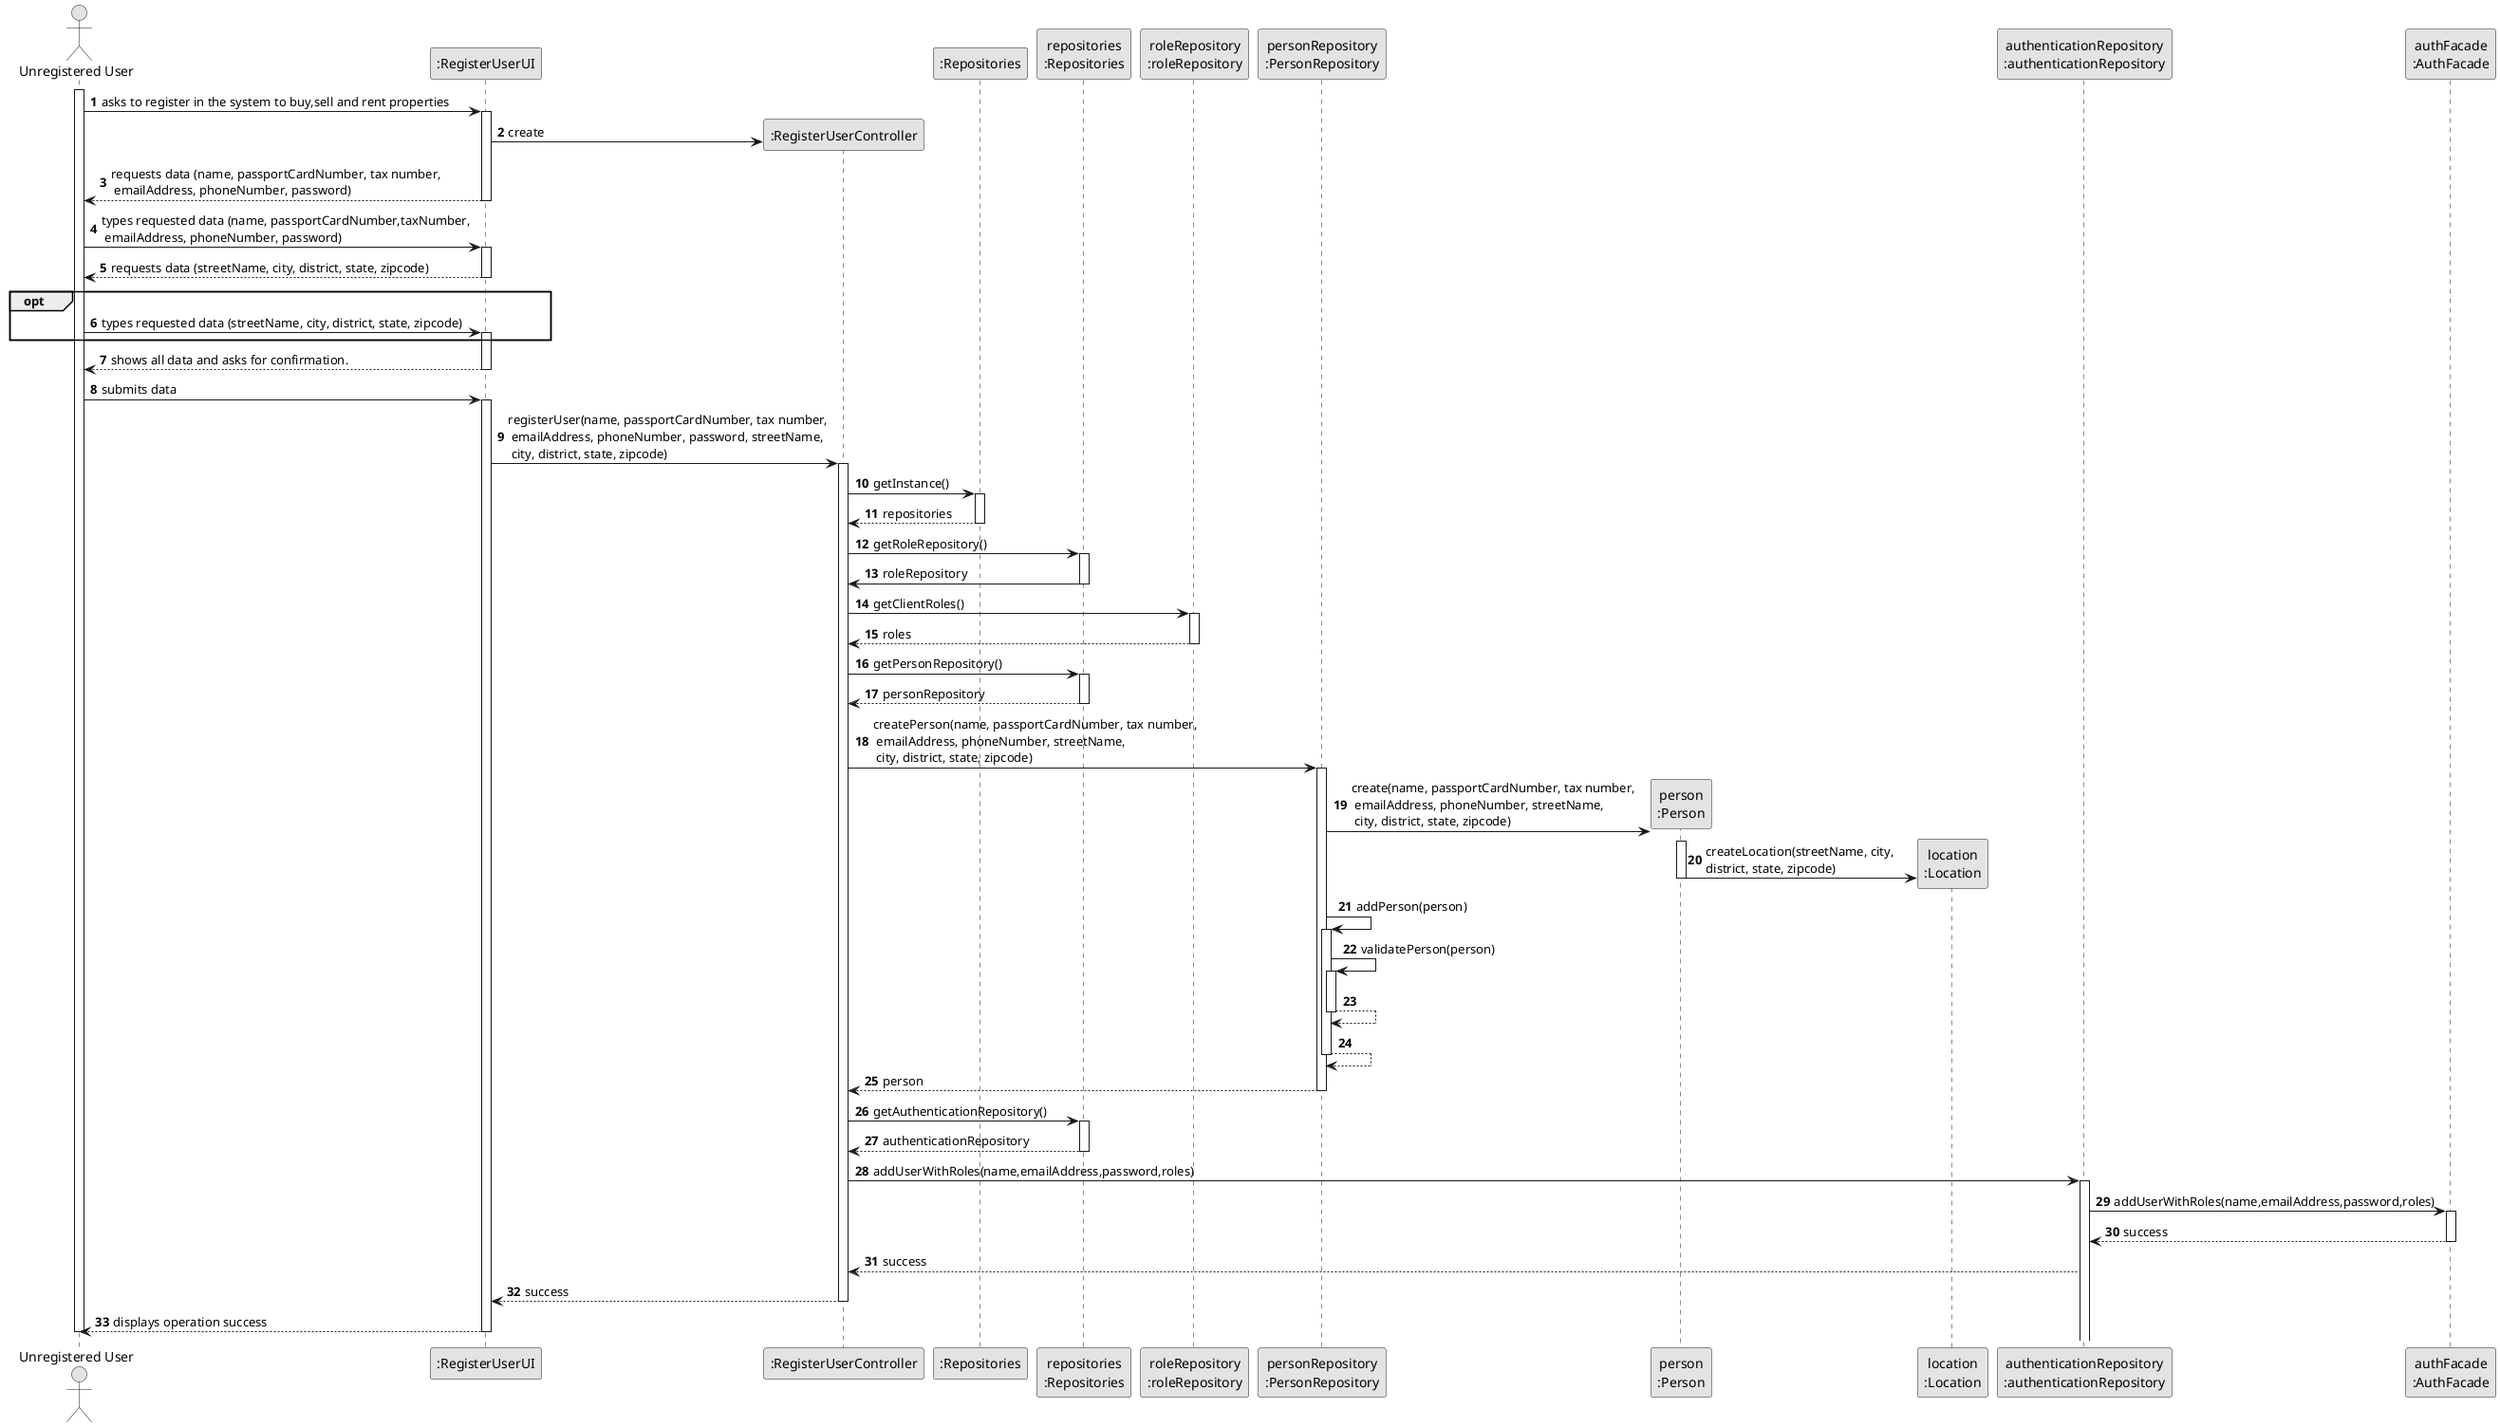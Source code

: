 @startuml
skinparam monochrome true
skinparam packageStyle rectangle
skinparam shadowing false

autonumber

'hide footbox
actor "Unregistered User" as ADM
participant ":RegisterUserUI" as UI
participant ":RegisterUserController" as CTRL
participant ":Repositories" as RepositorySingleton
participant "repositories\n:Repositories" as PLAT
participant "roleRepository\n:roleRepository" as RoleRepository
participant "personRepository\n:PersonRepository" as PERSONREP
participant "person\n:Person" as PERSON
participant "location\n:Location" as LOCATION
participant "authenticationRepository\n:authenticationRepository" as AUTHREP
participant "authFacade\n:AuthFacade"  as AUTHFACADE



activate ADM

    ADM -> UI : asks to register in the system to buy,sell and rent properties
    activate UI

    UI -> CTRL**: create

    UI --> ADM : requests data (name, passportCardNumber, tax number,\n emailAddress, phoneNumber, password)
    deactivate UI

    ADM -> UI : types requested data (name, passportCardNumber,taxNumber,\n emailAddress, phoneNumber, password)
    activate UI

    UI --> ADM : requests data (streetName, city, district, state, zipcode)
    deactivate UI

    opt
    ADM -> UI : types requested data (streetName, city, district, state, zipcode)
    activate UI
    end opt

    UI --> ADM : shows all data and asks for confirmation.
    deactivate UI

    ADM -> UI : submits data
    activate UI

    UI -> CTRL : registerUser(name, passportCardNumber, tax number,\n emailAddress, phoneNumber, password, streetName,\n city, district, state, zipcode)
    activate CTRL

    CTRL -> RepositorySingleton : getInstance()
            activate RepositorySingleton

                RepositorySingleton --> CTRL: repositories
            deactivate RepositorySingleton

            CTRL -> PLAT : getRoleRepository()
            activate PLAT

                PLAT -> CTRL : roleRepository
            deactivate PLAT


            CTRL -> RoleRepository : getClientRoles()
            activate RoleRepository

                RoleRepository --> CTRL : roles
            deactivate RoleRepository

            CTRL -> PLAT : getPersonRepository()
            activate PLAT

            PLAT --> CTRL : personRepository
            deactivate PLAT

            CTRL -> PERSONREP : createPerson(name, passportCardNumber, tax number,\n emailAddress, phoneNumber, streetName,\n city, district, state, zipcode)
           activate PERSONREP

            PERSONREP -> PERSON** : create(name, passportCardNumber, tax number,\n emailAddress, phoneNumber, streetName,\n city, district, state, zipcode)
            activate PERSON

            PERSON -> LOCATION** : createLocation(streetName, city, \ndistrict, state, zipcode)
            deactivate PERSON

            PERSONREP -> PERSONREP: addPerson(person)
            activate PERSONREP

                PERSONREP -> PERSONREP: validatePerson(person)
                activate PERSONREP

                PERSONREP --> PERSONREP :
                deactivate PERSONREP

            PERSONREP --> PERSONREP :
            deactivate PERSONREP

            PERSONREP --> CTRL : person
            deactivate PERSONREP

            CTRL -> PLAT : getAuthenticationRepository()
            activate PLAT

            PLAT --> CTRL: authenticationRepository
            deactivate PLAT

            CTRL -> AUTHREP : addUserWithRoles(name,emailAddress,password,roles)
            activate AUTHREP

            AUTHREP -> AUTHFACADE: addUserWithRoles(name,emailAddress,password,roles)
            activate AUTHFACADE

            AUTHFACADE --> AUTHREP: success
            deactivate AUTHFACADE

            AUTHREP --> CTRL : success

            CTRL --> UI :success
            deactivate CTRL

    UI --> ADM : displays operation success
    deactivate UI



deactivate ADM

@enduml